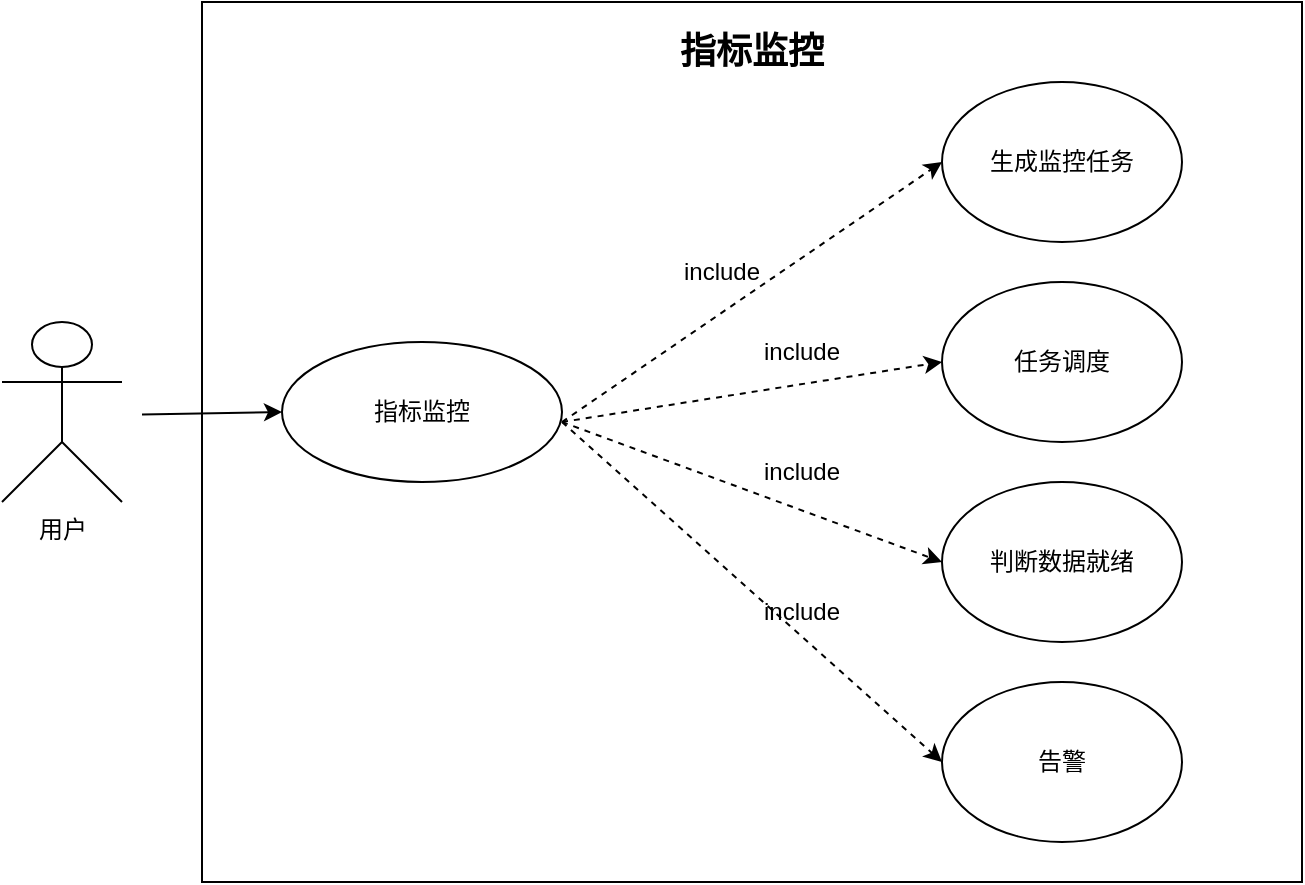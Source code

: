 <mxfile version="24.9.0">
  <diagram name="第 1 页" id="fIkf_bdPDGDsc8l-51Px">
    <mxGraphModel dx="1042" dy="565" grid="1" gridSize="10" guides="1" tooltips="1" connect="1" arrows="1" fold="1" page="1" pageScale="1" pageWidth="827" pageHeight="1169" math="0" shadow="0">
      <root>
        <mxCell id="0" />
        <mxCell id="1" parent="0" />
        <mxCell id="XHS8b9FRGO0kuJ6seqoO-1" value="" style="rounded=0;whiteSpace=wrap;html=1;" vertex="1" parent="1">
          <mxGeometry x="270" y="30" width="550" height="440" as="geometry" />
        </mxCell>
        <object label="用户" id="XHS8b9FRGO0kuJ6seqoO-2">
          <mxCell style="shape=umlActor;verticalLabelPosition=bottom;verticalAlign=top;html=1;" vertex="1" parent="1">
            <mxGeometry x="170" y="190" width="60" height="90" as="geometry" />
          </mxCell>
        </object>
        <mxCell id="XHS8b9FRGO0kuJ6seqoO-3" value="指标监控" style="ellipse;whiteSpace=wrap;html=1;" vertex="1" parent="1">
          <mxGeometry x="310" y="200" width="140" height="70" as="geometry" />
        </mxCell>
        <mxCell id="XHS8b9FRGO0kuJ6seqoO-4" value="" style="endArrow=classic;html=1;rounded=0;entryX=0;entryY=0.5;entryDx=0;entryDy=0;" edge="1" parent="1" target="XHS8b9FRGO0kuJ6seqoO-3">
          <mxGeometry width="50" height="50" relative="1" as="geometry">
            <mxPoint x="240" y="236.25" as="sourcePoint" />
            <mxPoint x="400" y="233.75" as="targetPoint" />
          </mxGeometry>
        </mxCell>
        <mxCell id="XHS8b9FRGO0kuJ6seqoO-5" value="生成监控任务" style="ellipse;whiteSpace=wrap;html=1;" vertex="1" parent="1">
          <mxGeometry x="640" y="70" width="120" height="80" as="geometry" />
        </mxCell>
        <mxCell id="XHS8b9FRGO0kuJ6seqoO-6" value="任务调度" style="ellipse;whiteSpace=wrap;html=1;" vertex="1" parent="1">
          <mxGeometry x="640" y="170" width="120" height="80" as="geometry" />
        </mxCell>
        <mxCell id="XHS8b9FRGO0kuJ6seqoO-7" value="判断数据就绪" style="ellipse;whiteSpace=wrap;html=1;" vertex="1" parent="1">
          <mxGeometry x="640" y="270" width="120" height="80" as="geometry" />
        </mxCell>
        <mxCell id="XHS8b9FRGO0kuJ6seqoO-8" value="告警" style="ellipse;whiteSpace=wrap;html=1;" vertex="1" parent="1">
          <mxGeometry x="640" y="370" width="120" height="80" as="geometry" />
        </mxCell>
        <mxCell id="XHS8b9FRGO0kuJ6seqoO-9" value="" style="endArrow=classic;html=1;rounded=0;entryX=0;entryY=0.5;entryDx=0;entryDy=0;dashed=1;" edge="1" parent="1" target="XHS8b9FRGO0kuJ6seqoO-5">
          <mxGeometry width="50" height="50" relative="1" as="geometry">
            <mxPoint x="450" y="240" as="sourcePoint" />
            <mxPoint x="500" y="190" as="targetPoint" />
          </mxGeometry>
        </mxCell>
        <mxCell id="XHS8b9FRGO0kuJ6seqoO-10" value="" style="endArrow=classic;html=1;rounded=0;entryX=0;entryY=0.5;entryDx=0;entryDy=0;dashed=1;" edge="1" parent="1" target="XHS8b9FRGO0kuJ6seqoO-6">
          <mxGeometry width="50" height="50" relative="1" as="geometry">
            <mxPoint x="450" y="240" as="sourcePoint" />
            <mxPoint x="500" y="190" as="targetPoint" />
          </mxGeometry>
        </mxCell>
        <mxCell id="XHS8b9FRGO0kuJ6seqoO-11" value="" style="endArrow=classic;html=1;rounded=0;entryX=0;entryY=0.5;entryDx=0;entryDy=0;dashed=1;" edge="1" parent="1" target="XHS8b9FRGO0kuJ6seqoO-7">
          <mxGeometry width="50" height="50" relative="1" as="geometry">
            <mxPoint x="450" y="240" as="sourcePoint" />
            <mxPoint x="500" y="190" as="targetPoint" />
          </mxGeometry>
        </mxCell>
        <mxCell id="XHS8b9FRGO0kuJ6seqoO-12" value="" style="endArrow=classic;html=1;rounded=0;entryX=0;entryY=0.5;entryDx=0;entryDy=0;dashed=1;" edge="1" parent="1" target="XHS8b9FRGO0kuJ6seqoO-8">
          <mxGeometry width="50" height="50" relative="1" as="geometry">
            <mxPoint x="450" y="240" as="sourcePoint" />
            <mxPoint x="500" y="190" as="targetPoint" />
          </mxGeometry>
        </mxCell>
        <mxCell id="XHS8b9FRGO0kuJ6seqoO-13" value="&lt;span style=&quot;font-size: 18px;&quot;&gt;&lt;b&gt;指标监控&lt;/b&gt;&lt;/span&gt;" style="text;html=1;align=center;verticalAlign=middle;whiteSpace=wrap;rounded=0;" vertex="1" parent="1">
          <mxGeometry x="505" y="30" width="80" height="50" as="geometry" />
        </mxCell>
        <mxCell id="XHS8b9FRGO0kuJ6seqoO-14" value="include" style="text;html=1;align=center;verticalAlign=middle;whiteSpace=wrap;rounded=0;" vertex="1" parent="1">
          <mxGeometry x="500" y="150" width="60" height="30" as="geometry" />
        </mxCell>
        <mxCell id="XHS8b9FRGO0kuJ6seqoO-15" value="include" style="text;html=1;align=center;verticalAlign=middle;whiteSpace=wrap;rounded=0;" vertex="1" parent="1">
          <mxGeometry x="540" y="190" width="60" height="30" as="geometry" />
        </mxCell>
        <mxCell id="XHS8b9FRGO0kuJ6seqoO-16" value="include" style="text;html=1;align=center;verticalAlign=middle;whiteSpace=wrap;rounded=0;" vertex="1" parent="1">
          <mxGeometry x="540" y="250" width="60" height="30" as="geometry" />
        </mxCell>
        <mxCell id="XHS8b9FRGO0kuJ6seqoO-17" value="include" style="text;html=1;align=center;verticalAlign=middle;whiteSpace=wrap;rounded=0;" vertex="1" parent="1">
          <mxGeometry x="540" y="320" width="60" height="30" as="geometry" />
        </mxCell>
      </root>
    </mxGraphModel>
  </diagram>
</mxfile>
